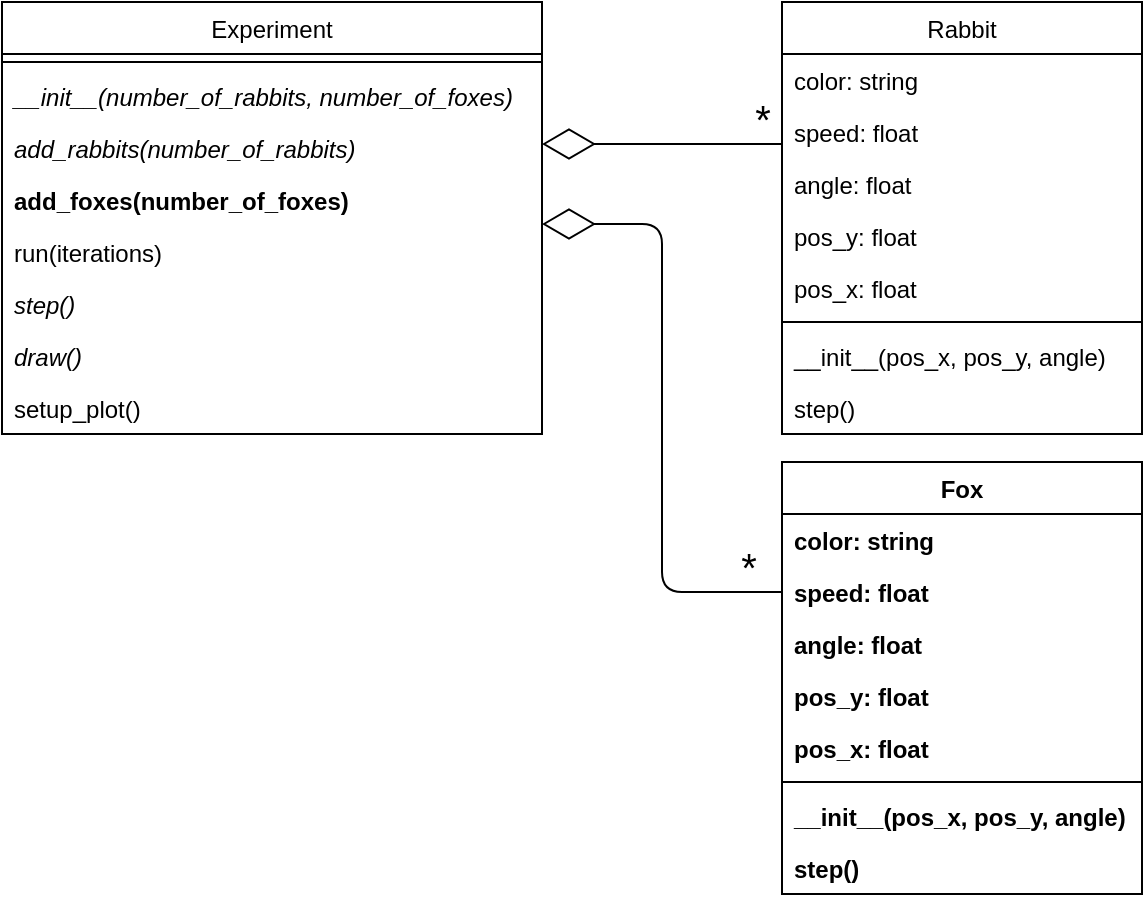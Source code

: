 <mxfile version="14.1.8" type="device"><diagram id="C5RBs43oDa-KdzZeNtuy" name="Page-1"><mxGraphModel dx="1207" dy="699" grid="1" gridSize="10" guides="1" tooltips="1" connect="1" arrows="1" fold="1" page="1" pageScale="1" pageWidth="827" pageHeight="1169" math="0" shadow="0"><root><mxCell id="WIyWlLk6GJQsqaUBKTNV-0"/><mxCell id="WIyWlLk6GJQsqaUBKTNV-1" parent="WIyWlLk6GJQsqaUBKTNV-0"/><mxCell id="zkfFHV4jXpPFQw0GAbJ--0" value="Experiment" style="swimlane;fontStyle=0;align=center;verticalAlign=top;childLayout=stackLayout;horizontal=1;startSize=26;horizontalStack=0;resizeParent=1;resizeLast=0;collapsible=1;marginBottom=0;rounded=0;shadow=0;strokeWidth=1;" parent="WIyWlLk6GJQsqaUBKTNV-1" vertex="1"><mxGeometry x="50" y="10" width="270" height="216" as="geometry"><mxRectangle x="230" y="140" width="160" height="26" as="alternateBounds"/></mxGeometry></mxCell><mxCell id="zkfFHV4jXpPFQw0GAbJ--4" value="" style="line;html=1;strokeWidth=1;align=left;verticalAlign=middle;spacingTop=-1;spacingLeft=3;spacingRight=3;rotatable=0;labelPosition=right;points=[];portConstraint=eastwest;" parent="zkfFHV4jXpPFQw0GAbJ--0" vertex="1"><mxGeometry y="26" width="270" height="8" as="geometry"/></mxCell><mxCell id="zkfFHV4jXpPFQw0GAbJ--5" value="__init__(number_of_rabbits, number_of_foxes)" style="text;align=left;verticalAlign=top;spacingLeft=4;spacingRight=4;overflow=hidden;rotatable=0;points=[[0,0.5],[1,0.5]];portConstraint=eastwest;fontStyle=2" parent="zkfFHV4jXpPFQw0GAbJ--0" vertex="1"><mxGeometry y="34" width="270" height="26" as="geometry"/></mxCell><mxCell id="6k0pFT1f-SALafKPparU-26" value="add_rabbits(number_of_rabbits)" style="text;align=left;verticalAlign=top;spacingLeft=4;spacingRight=4;overflow=hidden;rotatable=0;points=[[0,0.5],[1,0.5]];portConstraint=eastwest;fontStyle=2" vertex="1" parent="zkfFHV4jXpPFQw0GAbJ--0"><mxGeometry y="60" width="270" height="26" as="geometry"/></mxCell><mxCell id="6k0pFT1f-SALafKPparU-27" value="add_foxes(number_of_foxes)" style="text;align=left;verticalAlign=top;spacingLeft=4;spacingRight=4;overflow=hidden;rotatable=0;points=[[0,0.5],[1,0.5]];portConstraint=eastwest;fontStyle=1" vertex="1" parent="zkfFHV4jXpPFQw0GAbJ--0"><mxGeometry y="86" width="270" height="26" as="geometry"/></mxCell><mxCell id="6k0pFT1f-SALafKPparU-34" value="run(iterations)" style="text;align=left;verticalAlign=top;spacingLeft=4;spacingRight=4;overflow=hidden;rotatable=0;points=[[0,0.5],[1,0.5]];portConstraint=eastwest;" vertex="1" parent="zkfFHV4jXpPFQw0GAbJ--0"><mxGeometry y="112" width="270" height="26" as="geometry"/></mxCell><mxCell id="6k0pFT1f-SALafKPparU-33" value="step()" style="text;align=left;verticalAlign=top;spacingLeft=4;spacingRight=4;overflow=hidden;rotatable=0;points=[[0,0.5],[1,0.5]];portConstraint=eastwest;fontStyle=2" vertex="1" parent="zkfFHV4jXpPFQw0GAbJ--0"><mxGeometry y="138" width="270" height="26" as="geometry"/></mxCell><mxCell id="6k0pFT1f-SALafKPparU-31" value="draw()" style="text;align=left;verticalAlign=top;spacingLeft=4;spacingRight=4;overflow=hidden;rotatable=0;points=[[0,0.5],[1,0.5]];portConstraint=eastwest;fontStyle=2" vertex="1" parent="zkfFHV4jXpPFQw0GAbJ--0"><mxGeometry y="164" width="270" height="26" as="geometry"/></mxCell><mxCell id="6k0pFT1f-SALafKPparU-32" value="setup_plot()" style="text;align=left;verticalAlign=top;spacingLeft=4;spacingRight=4;overflow=hidden;rotatable=0;points=[[0,0.5],[1,0.5]];portConstraint=eastwest;" vertex="1" parent="zkfFHV4jXpPFQw0GAbJ--0"><mxGeometry y="190" width="270" height="26" as="geometry"/></mxCell><mxCell id="zkfFHV4jXpPFQw0GAbJ--17" value="Fox" style="swimlane;fontStyle=1;align=center;verticalAlign=top;childLayout=stackLayout;horizontal=1;startSize=26;horizontalStack=0;resizeParent=1;resizeLast=0;collapsible=1;marginBottom=0;rounded=0;shadow=0;strokeWidth=1;" parent="WIyWlLk6GJQsqaUBKTNV-1" vertex="1"><mxGeometry x="440" y="240" width="180" height="216" as="geometry"><mxRectangle x="350" y="130" width="160" height="26" as="alternateBounds"/></mxGeometry></mxCell><mxCell id="6k0pFT1f-SALafKPparU-63" value="color: string" style="text;align=left;verticalAlign=top;spacingLeft=4;spacingRight=4;overflow=hidden;rotatable=0;points=[[0,0.5],[1,0.5]];portConstraint=eastwest;rounded=0;shadow=0;html=0;fontStyle=1" vertex="1" parent="zkfFHV4jXpPFQw0GAbJ--17"><mxGeometry y="26" width="180" height="26" as="geometry"/></mxCell><mxCell id="6k0pFT1f-SALafKPparU-62" value="speed: float" style="text;align=left;verticalAlign=top;spacingLeft=4;spacingRight=4;overflow=hidden;rotatable=0;points=[[0,0.5],[1,0.5]];portConstraint=eastwest;rounded=0;shadow=0;html=0;fontStyle=1" vertex="1" parent="zkfFHV4jXpPFQw0GAbJ--17"><mxGeometry y="52" width="180" height="26" as="geometry"/></mxCell><mxCell id="6k0pFT1f-SALafKPparU-61" value="angle: float" style="text;align=left;verticalAlign=top;spacingLeft=4;spacingRight=4;overflow=hidden;rotatable=0;points=[[0,0.5],[1,0.5]];portConstraint=eastwest;rounded=0;shadow=0;html=0;fontStyle=1" vertex="1" parent="zkfFHV4jXpPFQw0GAbJ--17"><mxGeometry y="78" width="180" height="26" as="geometry"/></mxCell><mxCell id="6k0pFT1f-SALafKPparU-60" value="pos_y: float" style="text;align=left;verticalAlign=top;spacingLeft=4;spacingRight=4;overflow=hidden;rotatable=0;points=[[0,0.5],[1,0.5]];portConstraint=eastwest;rounded=0;shadow=0;html=0;fontStyle=1" vertex="1" parent="zkfFHV4jXpPFQw0GAbJ--17"><mxGeometry y="104" width="180" height="26" as="geometry"/></mxCell><mxCell id="6k0pFT1f-SALafKPparU-59" value="pos_x: float" style="text;align=left;verticalAlign=top;spacingLeft=4;spacingRight=4;overflow=hidden;rotatable=0;points=[[0,0.5],[1,0.5]];portConstraint=eastwest;fontStyle=1" vertex="1" parent="zkfFHV4jXpPFQw0GAbJ--17"><mxGeometry y="130" width="180" height="26" as="geometry"/></mxCell><mxCell id="zkfFHV4jXpPFQw0GAbJ--23" value="" style="line;html=1;strokeWidth=1;align=left;verticalAlign=middle;spacingTop=-1;spacingLeft=3;spacingRight=3;rotatable=0;labelPosition=right;points=[];portConstraint=eastwest;" parent="zkfFHV4jXpPFQw0GAbJ--17" vertex="1"><mxGeometry y="156" width="180" height="8" as="geometry"/></mxCell><mxCell id="zkfFHV4jXpPFQw0GAbJ--24" value="__init__(pos_x, pos_y, angle)" style="text;align=left;verticalAlign=top;spacingLeft=4;spacingRight=4;overflow=hidden;rotatable=0;points=[[0,0.5],[1,0.5]];portConstraint=eastwest;fontStyle=1" parent="zkfFHV4jXpPFQw0GAbJ--17" vertex="1"><mxGeometry y="164" width="180" height="26" as="geometry"/></mxCell><mxCell id="zkfFHV4jXpPFQw0GAbJ--25" value="step()" style="text;align=left;verticalAlign=top;spacingLeft=4;spacingRight=4;overflow=hidden;rotatable=0;points=[[0,0.5],[1,0.5]];portConstraint=eastwest;fontStyle=1" parent="zkfFHV4jXpPFQw0GAbJ--17" vertex="1"><mxGeometry y="190" width="180" height="26" as="geometry"/></mxCell><mxCell id="6k0pFT1f-SALafKPparU-0" value="" style="endArrow=diamondThin;endFill=0;endSize=24;html=1;exitX=0;exitY=0.5;exitDx=0;exitDy=0;edgeStyle=orthogonalEdgeStyle;" edge="1" parent="WIyWlLk6GJQsqaUBKTNV-1" source="6k0pFT1f-SALafKPparU-62"><mxGeometry width="160" relative="1" as="geometry"><mxPoint x="440" y="239" as="sourcePoint"/><mxPoint x="320" y="121" as="targetPoint"/><Array as="points"><mxPoint x="380" y="305"/><mxPoint x="380" y="121"/></Array></mxGeometry></mxCell><mxCell id="6k0pFT1f-SALafKPparU-3" value="*" style="edgeLabel;html=1;align=center;verticalAlign=middle;resizable=0;points=[];fontSize=20;labelBackgroundColor=none;" vertex="1" connectable="0" parent="6k0pFT1f-SALafKPparU-0"><mxGeometry x="-0.62" y="-2" relative="1" as="geometry"><mxPoint x="40.59" y="-11" as="offset"/></mxGeometry></mxCell><mxCell id="6k0pFT1f-SALafKPparU-15" value="Rabbit" style="swimlane;fontStyle=0;align=center;verticalAlign=top;childLayout=stackLayout;horizontal=1;startSize=26;horizontalStack=0;resizeParent=1;resizeLast=0;collapsible=1;marginBottom=0;rounded=0;shadow=0;strokeWidth=1;" vertex="1" parent="WIyWlLk6GJQsqaUBKTNV-1"><mxGeometry x="440" y="10" width="180" height="216" as="geometry"><mxRectangle x="350" y="130" width="160" height="26" as="alternateBounds"/></mxGeometry></mxCell><mxCell id="6k0pFT1f-SALafKPparU-68" value="color: string" style="text;align=left;verticalAlign=top;spacingLeft=4;spacingRight=4;overflow=hidden;rotatable=0;points=[[0,0.5],[1,0.5]];portConstraint=eastwest;rounded=0;shadow=0;html=0;fontStyle=0" vertex="1" parent="6k0pFT1f-SALafKPparU-15"><mxGeometry y="26" width="180" height="26" as="geometry"/></mxCell><mxCell id="6k0pFT1f-SALafKPparU-67" value="speed: float" style="text;align=left;verticalAlign=top;spacingLeft=4;spacingRight=4;overflow=hidden;rotatable=0;points=[[0,0.5],[1,0.5]];portConstraint=eastwest;rounded=0;shadow=0;html=0;fontStyle=0" vertex="1" parent="6k0pFT1f-SALafKPparU-15"><mxGeometry y="52" width="180" height="26" as="geometry"/></mxCell><mxCell id="6k0pFT1f-SALafKPparU-66" value="angle: float" style="text;align=left;verticalAlign=top;spacingLeft=4;spacingRight=4;overflow=hidden;rotatable=0;points=[[0,0.5],[1,0.5]];portConstraint=eastwest;rounded=0;shadow=0;html=0;fontStyle=0" vertex="1" parent="6k0pFT1f-SALafKPparU-15"><mxGeometry y="78" width="180" height="26" as="geometry"/></mxCell><mxCell id="6k0pFT1f-SALafKPparU-65" value="pos_y: float" style="text;align=left;verticalAlign=top;spacingLeft=4;spacingRight=4;overflow=hidden;rotatable=0;points=[[0,0.5],[1,0.5]];portConstraint=eastwest;rounded=0;shadow=0;html=0;fontStyle=0" vertex="1" parent="6k0pFT1f-SALafKPparU-15"><mxGeometry y="104" width="180" height="26" as="geometry"/></mxCell><mxCell id="6k0pFT1f-SALafKPparU-64" value="pos_x: float" style="text;align=left;verticalAlign=top;spacingLeft=4;spacingRight=4;overflow=hidden;rotatable=0;points=[[0,0.5],[1,0.5]];portConstraint=eastwest;fontStyle=0" vertex="1" parent="6k0pFT1f-SALafKPparU-15"><mxGeometry y="130" width="180" height="26" as="geometry"/></mxCell><mxCell id="6k0pFT1f-SALafKPparU-20" value="" style="line;html=1;strokeWidth=1;align=left;verticalAlign=middle;spacingTop=-1;spacingLeft=3;spacingRight=3;rotatable=0;labelPosition=right;points=[];portConstraint=eastwest;" vertex="1" parent="6k0pFT1f-SALafKPparU-15"><mxGeometry y="156" width="180" height="8" as="geometry"/></mxCell><mxCell id="6k0pFT1f-SALafKPparU-21" value="__init__(pos_x, pos_y, angle)" style="text;align=left;verticalAlign=top;spacingLeft=4;spacingRight=4;overflow=hidden;rotatable=0;points=[[0,0.5],[1,0.5]];portConstraint=eastwest;fontStyle=0" vertex="1" parent="6k0pFT1f-SALafKPparU-15"><mxGeometry y="164" width="180" height="26" as="geometry"/></mxCell><mxCell id="6k0pFT1f-SALafKPparU-22" value="step()" style="text;align=left;verticalAlign=top;spacingLeft=4;spacingRight=4;overflow=hidden;rotatable=0;points=[[0,0.5],[1,0.5]];portConstraint=eastwest;fontStyle=0" vertex="1" parent="6k0pFT1f-SALafKPparU-15"><mxGeometry y="190" width="180" height="26" as="geometry"/></mxCell><mxCell id="6k0pFT1f-SALafKPparU-24" value="" style="endArrow=diamondThin;endFill=0;endSize=24;html=1;" edge="1" parent="WIyWlLk6GJQsqaUBKTNV-1"><mxGeometry width="160" relative="1" as="geometry"><mxPoint x="440" y="81" as="sourcePoint"/><mxPoint x="320" y="81" as="targetPoint"/></mxGeometry></mxCell><mxCell id="6k0pFT1f-SALafKPparU-25" value="*" style="edgeLabel;html=1;align=center;verticalAlign=middle;resizable=0;points=[];fontSize=20;labelBackgroundColor=none;" vertex="1" connectable="0" parent="6k0pFT1f-SALafKPparU-24"><mxGeometry x="-0.62" y="-2" relative="1" as="geometry"><mxPoint x="13.0" y="-11.0" as="offset"/></mxGeometry></mxCell></root></mxGraphModel></diagram></mxfile>